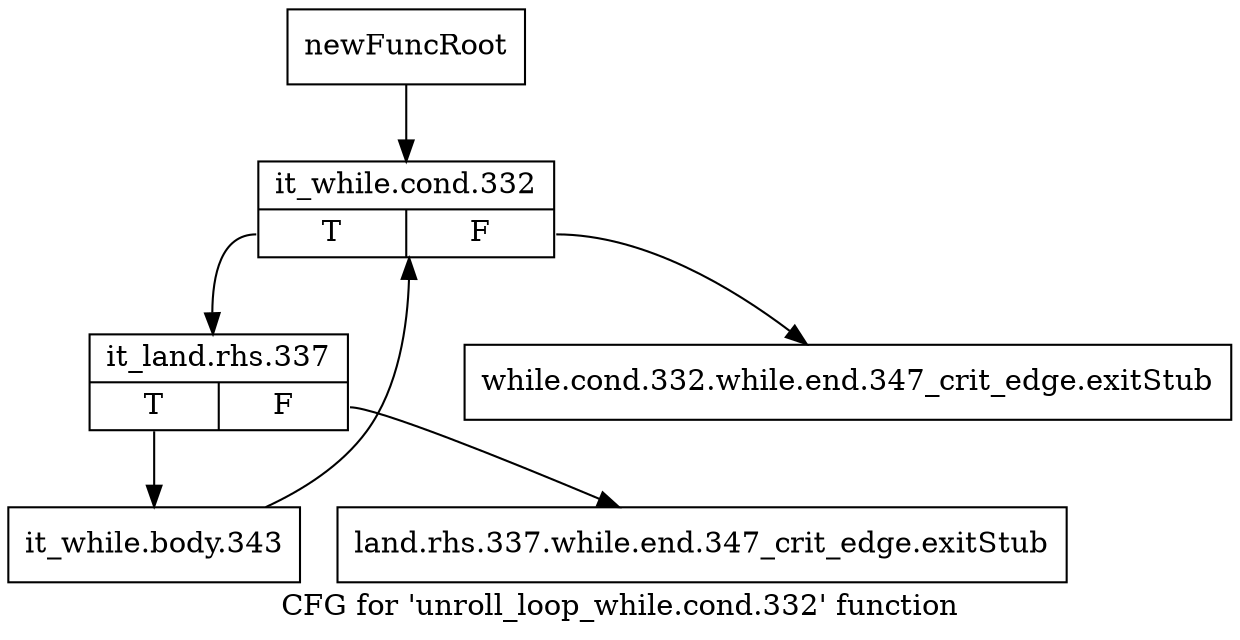 digraph "CFG for 'unroll_loop_while.cond.332' function" {
	label="CFG for 'unroll_loop_while.cond.332' function";

	Node0xc59e810 [shape=record,label="{newFuncRoot}"];
	Node0xc59e810 -> Node0xc59e900;
	Node0xc59e860 [shape=record,label="{while.cond.332.while.end.347_crit_edge.exitStub}"];
	Node0xc59e8b0 [shape=record,label="{land.rhs.337.while.end.347_crit_edge.exitStub}"];
	Node0xc59e900 [shape=record,label="{it_while.cond.332|{<s0>T|<s1>F}}"];
	Node0xc59e900:s0 -> Node0xc59e950;
	Node0xc59e900:s1 -> Node0xc59e860;
	Node0xc59e950 [shape=record,label="{it_land.rhs.337|{<s0>T|<s1>F}}"];
	Node0xc59e950:s0 -> Node0xc59e9a0;
	Node0xc59e950:s1 -> Node0xc59e8b0;
	Node0xc59e9a0 [shape=record,label="{it_while.body.343}"];
	Node0xc59e9a0 -> Node0xc59e900;
}

